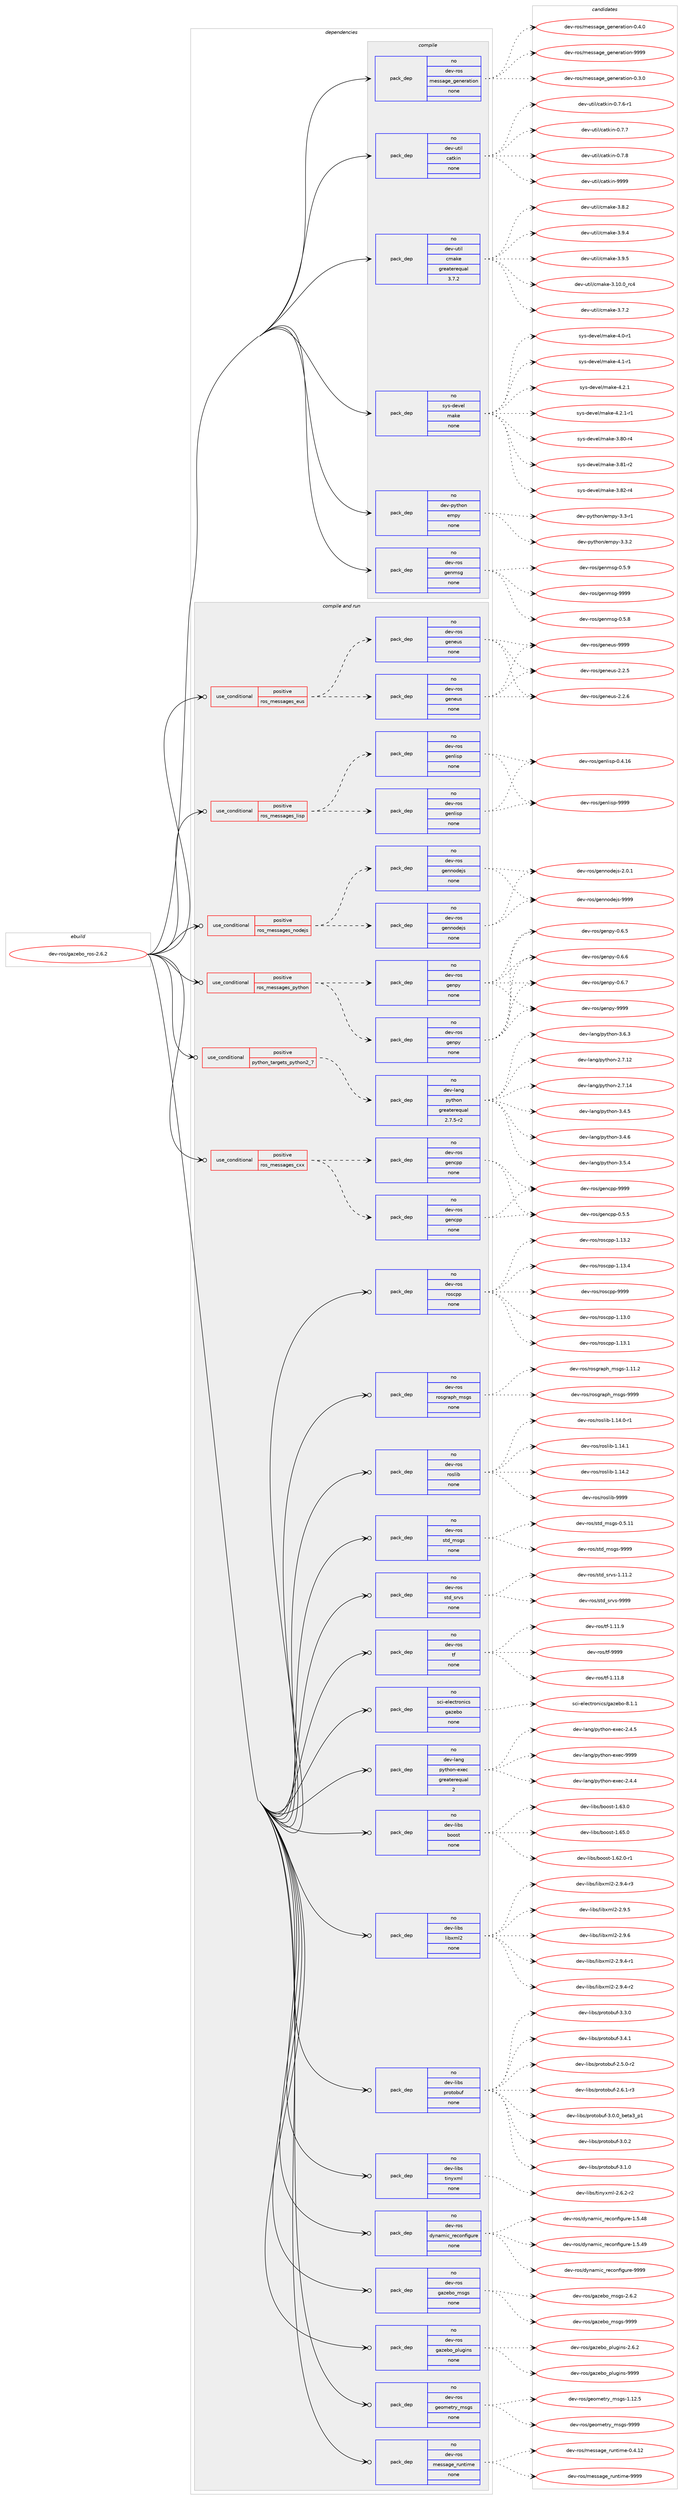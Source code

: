digraph prolog {

# *************
# Graph options
# *************

newrank=true;
concentrate=true;
compound=true;
graph [rankdir=LR,fontname=Helvetica,fontsize=10,ranksep=1.5];#, ranksep=2.5, nodesep=0.2];
edge  [arrowhead=vee];
node  [fontname=Helvetica,fontsize=10];

# **********
# The ebuild
# **********

subgraph cluster_leftcol {
color=gray;
rank=same;
label=<<i>ebuild</i>>;
id [label="dev-ros/gazebo_ros-2.6.2", color=red, width=4, href="../dev-ros/gazebo_ros-2.6.2.svg"];
}

# ****************
# The dependencies
# ****************

subgraph cluster_midcol {
color=gray;
label=<<i>dependencies</i>>;
subgraph cluster_compile {
fillcolor="#eeeeee";
style=filled;
label=<<i>compile</i>>;
subgraph pack151855 {
dependency201152 [label=<<TABLE BORDER="0" CELLBORDER="1" CELLSPACING="0" CELLPADDING="4" WIDTH="220"><TR><TD ROWSPAN="6" CELLPADDING="30">pack_dep</TD></TR><TR><TD WIDTH="110">no</TD></TR><TR><TD>dev-python</TD></TR><TR><TD>empy</TD></TR><TR><TD>none</TD></TR><TR><TD></TD></TR></TABLE>>, shape=none, color=blue];
}
id:e -> dependency201152:w [weight=20,style="solid",arrowhead="vee"];
subgraph pack151856 {
dependency201153 [label=<<TABLE BORDER="0" CELLBORDER="1" CELLSPACING="0" CELLPADDING="4" WIDTH="220"><TR><TD ROWSPAN="6" CELLPADDING="30">pack_dep</TD></TR><TR><TD WIDTH="110">no</TD></TR><TR><TD>dev-ros</TD></TR><TR><TD>genmsg</TD></TR><TR><TD>none</TD></TR><TR><TD></TD></TR></TABLE>>, shape=none, color=blue];
}
id:e -> dependency201153:w [weight=20,style="solid",arrowhead="vee"];
subgraph pack151857 {
dependency201154 [label=<<TABLE BORDER="0" CELLBORDER="1" CELLSPACING="0" CELLPADDING="4" WIDTH="220"><TR><TD ROWSPAN="6" CELLPADDING="30">pack_dep</TD></TR><TR><TD WIDTH="110">no</TD></TR><TR><TD>dev-ros</TD></TR><TR><TD>message_generation</TD></TR><TR><TD>none</TD></TR><TR><TD></TD></TR></TABLE>>, shape=none, color=blue];
}
id:e -> dependency201154:w [weight=20,style="solid",arrowhead="vee"];
subgraph pack151858 {
dependency201155 [label=<<TABLE BORDER="0" CELLBORDER="1" CELLSPACING="0" CELLPADDING="4" WIDTH="220"><TR><TD ROWSPAN="6" CELLPADDING="30">pack_dep</TD></TR><TR><TD WIDTH="110">no</TD></TR><TR><TD>dev-util</TD></TR><TR><TD>catkin</TD></TR><TR><TD>none</TD></TR><TR><TD></TD></TR></TABLE>>, shape=none, color=blue];
}
id:e -> dependency201155:w [weight=20,style="solid",arrowhead="vee"];
subgraph pack151859 {
dependency201156 [label=<<TABLE BORDER="0" CELLBORDER="1" CELLSPACING="0" CELLPADDING="4" WIDTH="220"><TR><TD ROWSPAN="6" CELLPADDING="30">pack_dep</TD></TR><TR><TD WIDTH="110">no</TD></TR><TR><TD>dev-util</TD></TR><TR><TD>cmake</TD></TR><TR><TD>greaterequal</TD></TR><TR><TD>3.7.2</TD></TR></TABLE>>, shape=none, color=blue];
}
id:e -> dependency201156:w [weight=20,style="solid",arrowhead="vee"];
subgraph pack151860 {
dependency201157 [label=<<TABLE BORDER="0" CELLBORDER="1" CELLSPACING="0" CELLPADDING="4" WIDTH="220"><TR><TD ROWSPAN="6" CELLPADDING="30">pack_dep</TD></TR><TR><TD WIDTH="110">no</TD></TR><TR><TD>sys-devel</TD></TR><TR><TD>make</TD></TR><TR><TD>none</TD></TR><TR><TD></TD></TR></TABLE>>, shape=none, color=blue];
}
id:e -> dependency201157:w [weight=20,style="solid",arrowhead="vee"];
}
subgraph cluster_compileandrun {
fillcolor="#eeeeee";
style=filled;
label=<<i>compile and run</i>>;
subgraph cond45310 {
dependency201158 [label=<<TABLE BORDER="0" CELLBORDER="1" CELLSPACING="0" CELLPADDING="4"><TR><TD ROWSPAN="3" CELLPADDING="10">use_conditional</TD></TR><TR><TD>positive</TD></TR><TR><TD>python_targets_python2_7</TD></TR></TABLE>>, shape=none, color=red];
subgraph pack151861 {
dependency201159 [label=<<TABLE BORDER="0" CELLBORDER="1" CELLSPACING="0" CELLPADDING="4" WIDTH="220"><TR><TD ROWSPAN="6" CELLPADDING="30">pack_dep</TD></TR><TR><TD WIDTH="110">no</TD></TR><TR><TD>dev-lang</TD></TR><TR><TD>python</TD></TR><TR><TD>greaterequal</TD></TR><TR><TD>2.7.5-r2</TD></TR></TABLE>>, shape=none, color=blue];
}
dependency201158:e -> dependency201159:w [weight=20,style="dashed",arrowhead="vee"];
}
id:e -> dependency201158:w [weight=20,style="solid",arrowhead="odotvee"];
subgraph cond45311 {
dependency201160 [label=<<TABLE BORDER="0" CELLBORDER="1" CELLSPACING="0" CELLPADDING="4"><TR><TD ROWSPAN="3" CELLPADDING="10">use_conditional</TD></TR><TR><TD>positive</TD></TR><TR><TD>ros_messages_cxx</TD></TR></TABLE>>, shape=none, color=red];
subgraph pack151862 {
dependency201161 [label=<<TABLE BORDER="0" CELLBORDER="1" CELLSPACING="0" CELLPADDING="4" WIDTH="220"><TR><TD ROWSPAN="6" CELLPADDING="30">pack_dep</TD></TR><TR><TD WIDTH="110">no</TD></TR><TR><TD>dev-ros</TD></TR><TR><TD>gencpp</TD></TR><TR><TD>none</TD></TR><TR><TD></TD></TR></TABLE>>, shape=none, color=blue];
}
dependency201160:e -> dependency201161:w [weight=20,style="dashed",arrowhead="vee"];
subgraph pack151863 {
dependency201162 [label=<<TABLE BORDER="0" CELLBORDER="1" CELLSPACING="0" CELLPADDING="4" WIDTH="220"><TR><TD ROWSPAN="6" CELLPADDING="30">pack_dep</TD></TR><TR><TD WIDTH="110">no</TD></TR><TR><TD>dev-ros</TD></TR><TR><TD>gencpp</TD></TR><TR><TD>none</TD></TR><TR><TD></TD></TR></TABLE>>, shape=none, color=blue];
}
dependency201160:e -> dependency201162:w [weight=20,style="dashed",arrowhead="vee"];
}
id:e -> dependency201160:w [weight=20,style="solid",arrowhead="odotvee"];
subgraph cond45312 {
dependency201163 [label=<<TABLE BORDER="0" CELLBORDER="1" CELLSPACING="0" CELLPADDING="4"><TR><TD ROWSPAN="3" CELLPADDING="10">use_conditional</TD></TR><TR><TD>positive</TD></TR><TR><TD>ros_messages_eus</TD></TR></TABLE>>, shape=none, color=red];
subgraph pack151864 {
dependency201164 [label=<<TABLE BORDER="0" CELLBORDER="1" CELLSPACING="0" CELLPADDING="4" WIDTH="220"><TR><TD ROWSPAN="6" CELLPADDING="30">pack_dep</TD></TR><TR><TD WIDTH="110">no</TD></TR><TR><TD>dev-ros</TD></TR><TR><TD>geneus</TD></TR><TR><TD>none</TD></TR><TR><TD></TD></TR></TABLE>>, shape=none, color=blue];
}
dependency201163:e -> dependency201164:w [weight=20,style="dashed",arrowhead="vee"];
subgraph pack151865 {
dependency201165 [label=<<TABLE BORDER="0" CELLBORDER="1" CELLSPACING="0" CELLPADDING="4" WIDTH="220"><TR><TD ROWSPAN="6" CELLPADDING="30">pack_dep</TD></TR><TR><TD WIDTH="110">no</TD></TR><TR><TD>dev-ros</TD></TR><TR><TD>geneus</TD></TR><TR><TD>none</TD></TR><TR><TD></TD></TR></TABLE>>, shape=none, color=blue];
}
dependency201163:e -> dependency201165:w [weight=20,style="dashed",arrowhead="vee"];
}
id:e -> dependency201163:w [weight=20,style="solid",arrowhead="odotvee"];
subgraph cond45313 {
dependency201166 [label=<<TABLE BORDER="0" CELLBORDER="1" CELLSPACING="0" CELLPADDING="4"><TR><TD ROWSPAN="3" CELLPADDING="10">use_conditional</TD></TR><TR><TD>positive</TD></TR><TR><TD>ros_messages_lisp</TD></TR></TABLE>>, shape=none, color=red];
subgraph pack151866 {
dependency201167 [label=<<TABLE BORDER="0" CELLBORDER="1" CELLSPACING="0" CELLPADDING="4" WIDTH="220"><TR><TD ROWSPAN="6" CELLPADDING="30">pack_dep</TD></TR><TR><TD WIDTH="110">no</TD></TR><TR><TD>dev-ros</TD></TR><TR><TD>genlisp</TD></TR><TR><TD>none</TD></TR><TR><TD></TD></TR></TABLE>>, shape=none, color=blue];
}
dependency201166:e -> dependency201167:w [weight=20,style="dashed",arrowhead="vee"];
subgraph pack151867 {
dependency201168 [label=<<TABLE BORDER="0" CELLBORDER="1" CELLSPACING="0" CELLPADDING="4" WIDTH="220"><TR><TD ROWSPAN="6" CELLPADDING="30">pack_dep</TD></TR><TR><TD WIDTH="110">no</TD></TR><TR><TD>dev-ros</TD></TR><TR><TD>genlisp</TD></TR><TR><TD>none</TD></TR><TR><TD></TD></TR></TABLE>>, shape=none, color=blue];
}
dependency201166:e -> dependency201168:w [weight=20,style="dashed",arrowhead="vee"];
}
id:e -> dependency201166:w [weight=20,style="solid",arrowhead="odotvee"];
subgraph cond45314 {
dependency201169 [label=<<TABLE BORDER="0" CELLBORDER="1" CELLSPACING="0" CELLPADDING="4"><TR><TD ROWSPAN="3" CELLPADDING="10">use_conditional</TD></TR><TR><TD>positive</TD></TR><TR><TD>ros_messages_nodejs</TD></TR></TABLE>>, shape=none, color=red];
subgraph pack151868 {
dependency201170 [label=<<TABLE BORDER="0" CELLBORDER="1" CELLSPACING="0" CELLPADDING="4" WIDTH="220"><TR><TD ROWSPAN="6" CELLPADDING="30">pack_dep</TD></TR><TR><TD WIDTH="110">no</TD></TR><TR><TD>dev-ros</TD></TR><TR><TD>gennodejs</TD></TR><TR><TD>none</TD></TR><TR><TD></TD></TR></TABLE>>, shape=none, color=blue];
}
dependency201169:e -> dependency201170:w [weight=20,style="dashed",arrowhead="vee"];
subgraph pack151869 {
dependency201171 [label=<<TABLE BORDER="0" CELLBORDER="1" CELLSPACING="0" CELLPADDING="4" WIDTH="220"><TR><TD ROWSPAN="6" CELLPADDING="30">pack_dep</TD></TR><TR><TD WIDTH="110">no</TD></TR><TR><TD>dev-ros</TD></TR><TR><TD>gennodejs</TD></TR><TR><TD>none</TD></TR><TR><TD></TD></TR></TABLE>>, shape=none, color=blue];
}
dependency201169:e -> dependency201171:w [weight=20,style="dashed",arrowhead="vee"];
}
id:e -> dependency201169:w [weight=20,style="solid",arrowhead="odotvee"];
subgraph cond45315 {
dependency201172 [label=<<TABLE BORDER="0" CELLBORDER="1" CELLSPACING="0" CELLPADDING="4"><TR><TD ROWSPAN="3" CELLPADDING="10">use_conditional</TD></TR><TR><TD>positive</TD></TR><TR><TD>ros_messages_python</TD></TR></TABLE>>, shape=none, color=red];
subgraph pack151870 {
dependency201173 [label=<<TABLE BORDER="0" CELLBORDER="1" CELLSPACING="0" CELLPADDING="4" WIDTH="220"><TR><TD ROWSPAN="6" CELLPADDING="30">pack_dep</TD></TR><TR><TD WIDTH="110">no</TD></TR><TR><TD>dev-ros</TD></TR><TR><TD>genpy</TD></TR><TR><TD>none</TD></TR><TR><TD></TD></TR></TABLE>>, shape=none, color=blue];
}
dependency201172:e -> dependency201173:w [weight=20,style="dashed",arrowhead="vee"];
subgraph pack151871 {
dependency201174 [label=<<TABLE BORDER="0" CELLBORDER="1" CELLSPACING="0" CELLPADDING="4" WIDTH="220"><TR><TD ROWSPAN="6" CELLPADDING="30">pack_dep</TD></TR><TR><TD WIDTH="110">no</TD></TR><TR><TD>dev-ros</TD></TR><TR><TD>genpy</TD></TR><TR><TD>none</TD></TR><TR><TD></TD></TR></TABLE>>, shape=none, color=blue];
}
dependency201172:e -> dependency201174:w [weight=20,style="dashed",arrowhead="vee"];
}
id:e -> dependency201172:w [weight=20,style="solid",arrowhead="odotvee"];
subgraph pack151872 {
dependency201175 [label=<<TABLE BORDER="0" CELLBORDER="1" CELLSPACING="0" CELLPADDING="4" WIDTH="220"><TR><TD ROWSPAN="6" CELLPADDING="30">pack_dep</TD></TR><TR><TD WIDTH="110">no</TD></TR><TR><TD>dev-lang</TD></TR><TR><TD>python-exec</TD></TR><TR><TD>greaterequal</TD></TR><TR><TD>2</TD></TR></TABLE>>, shape=none, color=blue];
}
id:e -> dependency201175:w [weight=20,style="solid",arrowhead="odotvee"];
subgraph pack151873 {
dependency201176 [label=<<TABLE BORDER="0" CELLBORDER="1" CELLSPACING="0" CELLPADDING="4" WIDTH="220"><TR><TD ROWSPAN="6" CELLPADDING="30">pack_dep</TD></TR><TR><TD WIDTH="110">no</TD></TR><TR><TD>dev-libs</TD></TR><TR><TD>boost</TD></TR><TR><TD>none</TD></TR><TR><TD></TD></TR></TABLE>>, shape=none, color=blue];
}
id:e -> dependency201176:w [weight=20,style="solid",arrowhead="odotvee"];
subgraph pack151874 {
dependency201177 [label=<<TABLE BORDER="0" CELLBORDER="1" CELLSPACING="0" CELLPADDING="4" WIDTH="220"><TR><TD ROWSPAN="6" CELLPADDING="30">pack_dep</TD></TR><TR><TD WIDTH="110">no</TD></TR><TR><TD>dev-libs</TD></TR><TR><TD>libxml2</TD></TR><TR><TD>none</TD></TR><TR><TD></TD></TR></TABLE>>, shape=none, color=blue];
}
id:e -> dependency201177:w [weight=20,style="solid",arrowhead="odotvee"];
subgraph pack151875 {
dependency201178 [label=<<TABLE BORDER="0" CELLBORDER="1" CELLSPACING="0" CELLPADDING="4" WIDTH="220"><TR><TD ROWSPAN="6" CELLPADDING="30">pack_dep</TD></TR><TR><TD WIDTH="110">no</TD></TR><TR><TD>dev-libs</TD></TR><TR><TD>protobuf</TD></TR><TR><TD>none</TD></TR><TR><TD></TD></TR></TABLE>>, shape=none, color=blue];
}
id:e -> dependency201178:w [weight=20,style="solid",arrowhead="odotvee"];
subgraph pack151876 {
dependency201179 [label=<<TABLE BORDER="0" CELLBORDER="1" CELLSPACING="0" CELLPADDING="4" WIDTH="220"><TR><TD ROWSPAN="6" CELLPADDING="30">pack_dep</TD></TR><TR><TD WIDTH="110">no</TD></TR><TR><TD>dev-libs</TD></TR><TR><TD>tinyxml</TD></TR><TR><TD>none</TD></TR><TR><TD></TD></TR></TABLE>>, shape=none, color=blue];
}
id:e -> dependency201179:w [weight=20,style="solid",arrowhead="odotvee"];
subgraph pack151877 {
dependency201180 [label=<<TABLE BORDER="0" CELLBORDER="1" CELLSPACING="0" CELLPADDING="4" WIDTH="220"><TR><TD ROWSPAN="6" CELLPADDING="30">pack_dep</TD></TR><TR><TD WIDTH="110">no</TD></TR><TR><TD>dev-ros</TD></TR><TR><TD>dynamic_reconfigure</TD></TR><TR><TD>none</TD></TR><TR><TD></TD></TR></TABLE>>, shape=none, color=blue];
}
id:e -> dependency201180:w [weight=20,style="solid",arrowhead="odotvee"];
subgraph pack151878 {
dependency201181 [label=<<TABLE BORDER="0" CELLBORDER="1" CELLSPACING="0" CELLPADDING="4" WIDTH="220"><TR><TD ROWSPAN="6" CELLPADDING="30">pack_dep</TD></TR><TR><TD WIDTH="110">no</TD></TR><TR><TD>dev-ros</TD></TR><TR><TD>gazebo_msgs</TD></TR><TR><TD>none</TD></TR><TR><TD></TD></TR></TABLE>>, shape=none, color=blue];
}
id:e -> dependency201181:w [weight=20,style="solid",arrowhead="odotvee"];
subgraph pack151879 {
dependency201182 [label=<<TABLE BORDER="0" CELLBORDER="1" CELLSPACING="0" CELLPADDING="4" WIDTH="220"><TR><TD ROWSPAN="6" CELLPADDING="30">pack_dep</TD></TR><TR><TD WIDTH="110">no</TD></TR><TR><TD>dev-ros</TD></TR><TR><TD>gazebo_plugins</TD></TR><TR><TD>none</TD></TR><TR><TD></TD></TR></TABLE>>, shape=none, color=blue];
}
id:e -> dependency201182:w [weight=20,style="solid",arrowhead="odotvee"];
subgraph pack151880 {
dependency201183 [label=<<TABLE BORDER="0" CELLBORDER="1" CELLSPACING="0" CELLPADDING="4" WIDTH="220"><TR><TD ROWSPAN="6" CELLPADDING="30">pack_dep</TD></TR><TR><TD WIDTH="110">no</TD></TR><TR><TD>dev-ros</TD></TR><TR><TD>geometry_msgs</TD></TR><TR><TD>none</TD></TR><TR><TD></TD></TR></TABLE>>, shape=none, color=blue];
}
id:e -> dependency201183:w [weight=20,style="solid",arrowhead="odotvee"];
subgraph pack151881 {
dependency201184 [label=<<TABLE BORDER="0" CELLBORDER="1" CELLSPACING="0" CELLPADDING="4" WIDTH="220"><TR><TD ROWSPAN="6" CELLPADDING="30">pack_dep</TD></TR><TR><TD WIDTH="110">no</TD></TR><TR><TD>dev-ros</TD></TR><TR><TD>message_runtime</TD></TR><TR><TD>none</TD></TR><TR><TD></TD></TR></TABLE>>, shape=none, color=blue];
}
id:e -> dependency201184:w [weight=20,style="solid",arrowhead="odotvee"];
subgraph pack151882 {
dependency201185 [label=<<TABLE BORDER="0" CELLBORDER="1" CELLSPACING="0" CELLPADDING="4" WIDTH="220"><TR><TD ROWSPAN="6" CELLPADDING="30">pack_dep</TD></TR><TR><TD WIDTH="110">no</TD></TR><TR><TD>dev-ros</TD></TR><TR><TD>roscpp</TD></TR><TR><TD>none</TD></TR><TR><TD></TD></TR></TABLE>>, shape=none, color=blue];
}
id:e -> dependency201185:w [weight=20,style="solid",arrowhead="odotvee"];
subgraph pack151883 {
dependency201186 [label=<<TABLE BORDER="0" CELLBORDER="1" CELLSPACING="0" CELLPADDING="4" WIDTH="220"><TR><TD ROWSPAN="6" CELLPADDING="30">pack_dep</TD></TR><TR><TD WIDTH="110">no</TD></TR><TR><TD>dev-ros</TD></TR><TR><TD>rosgraph_msgs</TD></TR><TR><TD>none</TD></TR><TR><TD></TD></TR></TABLE>>, shape=none, color=blue];
}
id:e -> dependency201186:w [weight=20,style="solid",arrowhead="odotvee"];
subgraph pack151884 {
dependency201187 [label=<<TABLE BORDER="0" CELLBORDER="1" CELLSPACING="0" CELLPADDING="4" WIDTH="220"><TR><TD ROWSPAN="6" CELLPADDING="30">pack_dep</TD></TR><TR><TD WIDTH="110">no</TD></TR><TR><TD>dev-ros</TD></TR><TR><TD>roslib</TD></TR><TR><TD>none</TD></TR><TR><TD></TD></TR></TABLE>>, shape=none, color=blue];
}
id:e -> dependency201187:w [weight=20,style="solid",arrowhead="odotvee"];
subgraph pack151885 {
dependency201188 [label=<<TABLE BORDER="0" CELLBORDER="1" CELLSPACING="0" CELLPADDING="4" WIDTH="220"><TR><TD ROWSPAN="6" CELLPADDING="30">pack_dep</TD></TR><TR><TD WIDTH="110">no</TD></TR><TR><TD>dev-ros</TD></TR><TR><TD>std_msgs</TD></TR><TR><TD>none</TD></TR><TR><TD></TD></TR></TABLE>>, shape=none, color=blue];
}
id:e -> dependency201188:w [weight=20,style="solid",arrowhead="odotvee"];
subgraph pack151886 {
dependency201189 [label=<<TABLE BORDER="0" CELLBORDER="1" CELLSPACING="0" CELLPADDING="4" WIDTH="220"><TR><TD ROWSPAN="6" CELLPADDING="30">pack_dep</TD></TR><TR><TD WIDTH="110">no</TD></TR><TR><TD>dev-ros</TD></TR><TR><TD>std_srvs</TD></TR><TR><TD>none</TD></TR><TR><TD></TD></TR></TABLE>>, shape=none, color=blue];
}
id:e -> dependency201189:w [weight=20,style="solid",arrowhead="odotvee"];
subgraph pack151887 {
dependency201190 [label=<<TABLE BORDER="0" CELLBORDER="1" CELLSPACING="0" CELLPADDING="4" WIDTH="220"><TR><TD ROWSPAN="6" CELLPADDING="30">pack_dep</TD></TR><TR><TD WIDTH="110">no</TD></TR><TR><TD>dev-ros</TD></TR><TR><TD>tf</TD></TR><TR><TD>none</TD></TR><TR><TD></TD></TR></TABLE>>, shape=none, color=blue];
}
id:e -> dependency201190:w [weight=20,style="solid",arrowhead="odotvee"];
subgraph pack151888 {
dependency201191 [label=<<TABLE BORDER="0" CELLBORDER="1" CELLSPACING="0" CELLPADDING="4" WIDTH="220"><TR><TD ROWSPAN="6" CELLPADDING="30">pack_dep</TD></TR><TR><TD WIDTH="110">no</TD></TR><TR><TD>sci-electronics</TD></TR><TR><TD>gazebo</TD></TR><TR><TD>none</TD></TR><TR><TD></TD></TR></TABLE>>, shape=none, color=blue];
}
id:e -> dependency201191:w [weight=20,style="solid",arrowhead="odotvee"];
}
subgraph cluster_run {
fillcolor="#eeeeee";
style=filled;
label=<<i>run</i>>;
}
}

# **************
# The candidates
# **************

subgraph cluster_choices {
rank=same;
color=gray;
label=<<i>candidates</i>>;

subgraph choice151855 {
color=black;
nodesep=1;
choice1001011184511212111610411111047101109112121455146514511449 [label="dev-python/empy-3.3-r1", color=red, width=4,href="../dev-python/empy-3.3-r1.svg"];
choice1001011184511212111610411111047101109112121455146514650 [label="dev-python/empy-3.3.2", color=red, width=4,href="../dev-python/empy-3.3.2.svg"];
dependency201152:e -> choice1001011184511212111610411111047101109112121455146514511449:w [style=dotted,weight="100"];
dependency201152:e -> choice1001011184511212111610411111047101109112121455146514650:w [style=dotted,weight="100"];
}
subgraph choice151856 {
color=black;
nodesep=1;
choice1001011184511411111547103101110109115103454846534656 [label="dev-ros/genmsg-0.5.8", color=red, width=4,href="../dev-ros/genmsg-0.5.8.svg"];
choice1001011184511411111547103101110109115103454846534657 [label="dev-ros/genmsg-0.5.9", color=red, width=4,href="../dev-ros/genmsg-0.5.9.svg"];
choice10010111845114111115471031011101091151034557575757 [label="dev-ros/genmsg-9999", color=red, width=4,href="../dev-ros/genmsg-9999.svg"];
dependency201153:e -> choice1001011184511411111547103101110109115103454846534656:w [style=dotted,weight="100"];
dependency201153:e -> choice1001011184511411111547103101110109115103454846534657:w [style=dotted,weight="100"];
dependency201153:e -> choice10010111845114111115471031011101091151034557575757:w [style=dotted,weight="100"];
}
subgraph choice151857 {
color=black;
nodesep=1;
choice1001011184511411111547109101115115971031019510310111010111497116105111110454846514648 [label="dev-ros/message_generation-0.3.0", color=red, width=4,href="../dev-ros/message_generation-0.3.0.svg"];
choice1001011184511411111547109101115115971031019510310111010111497116105111110454846524648 [label="dev-ros/message_generation-0.4.0", color=red, width=4,href="../dev-ros/message_generation-0.4.0.svg"];
choice10010111845114111115471091011151159710310195103101110101114971161051111104557575757 [label="dev-ros/message_generation-9999", color=red, width=4,href="../dev-ros/message_generation-9999.svg"];
dependency201154:e -> choice1001011184511411111547109101115115971031019510310111010111497116105111110454846514648:w [style=dotted,weight="100"];
dependency201154:e -> choice1001011184511411111547109101115115971031019510310111010111497116105111110454846524648:w [style=dotted,weight="100"];
dependency201154:e -> choice10010111845114111115471091011151159710310195103101110101114971161051111104557575757:w [style=dotted,weight="100"];
}
subgraph choice151858 {
color=black;
nodesep=1;
choice100101118451171161051084799971161071051104548465546544511449 [label="dev-util/catkin-0.7.6-r1", color=red, width=4,href="../dev-util/catkin-0.7.6-r1.svg"];
choice10010111845117116105108479997116107105110454846554655 [label="dev-util/catkin-0.7.7", color=red, width=4,href="../dev-util/catkin-0.7.7.svg"];
choice10010111845117116105108479997116107105110454846554656 [label="dev-util/catkin-0.7.8", color=red, width=4,href="../dev-util/catkin-0.7.8.svg"];
choice100101118451171161051084799971161071051104557575757 [label="dev-util/catkin-9999", color=red, width=4,href="../dev-util/catkin-9999.svg"];
dependency201155:e -> choice100101118451171161051084799971161071051104548465546544511449:w [style=dotted,weight="100"];
dependency201155:e -> choice10010111845117116105108479997116107105110454846554655:w [style=dotted,weight="100"];
dependency201155:e -> choice10010111845117116105108479997116107105110454846554656:w [style=dotted,weight="100"];
dependency201155:e -> choice100101118451171161051084799971161071051104557575757:w [style=dotted,weight="100"];
}
subgraph choice151859 {
color=black;
nodesep=1;
choice1001011184511711610510847991099710710145514649484648951149952 [label="dev-util/cmake-3.10.0_rc4", color=red, width=4,href="../dev-util/cmake-3.10.0_rc4.svg"];
choice10010111845117116105108479910997107101455146554650 [label="dev-util/cmake-3.7.2", color=red, width=4,href="../dev-util/cmake-3.7.2.svg"];
choice10010111845117116105108479910997107101455146564650 [label="dev-util/cmake-3.8.2", color=red, width=4,href="../dev-util/cmake-3.8.2.svg"];
choice10010111845117116105108479910997107101455146574652 [label="dev-util/cmake-3.9.4", color=red, width=4,href="../dev-util/cmake-3.9.4.svg"];
choice10010111845117116105108479910997107101455146574653 [label="dev-util/cmake-3.9.5", color=red, width=4,href="../dev-util/cmake-3.9.5.svg"];
dependency201156:e -> choice1001011184511711610510847991099710710145514649484648951149952:w [style=dotted,weight="100"];
dependency201156:e -> choice10010111845117116105108479910997107101455146554650:w [style=dotted,weight="100"];
dependency201156:e -> choice10010111845117116105108479910997107101455146564650:w [style=dotted,weight="100"];
dependency201156:e -> choice10010111845117116105108479910997107101455146574652:w [style=dotted,weight="100"];
dependency201156:e -> choice10010111845117116105108479910997107101455146574653:w [style=dotted,weight="100"];
}
subgraph choice151860 {
color=black;
nodesep=1;
choice11512111545100101118101108471099710710145514656484511452 [label="sys-devel/make-3.80-r4", color=red, width=4,href="../sys-devel/make-3.80-r4.svg"];
choice11512111545100101118101108471099710710145514656494511450 [label="sys-devel/make-3.81-r2", color=red, width=4,href="../sys-devel/make-3.81-r2.svg"];
choice11512111545100101118101108471099710710145514656504511452 [label="sys-devel/make-3.82-r4", color=red, width=4,href="../sys-devel/make-3.82-r4.svg"];
choice115121115451001011181011084710997107101455246484511449 [label="sys-devel/make-4.0-r1", color=red, width=4,href="../sys-devel/make-4.0-r1.svg"];
choice115121115451001011181011084710997107101455246494511449 [label="sys-devel/make-4.1-r1", color=red, width=4,href="../sys-devel/make-4.1-r1.svg"];
choice115121115451001011181011084710997107101455246504649 [label="sys-devel/make-4.2.1", color=red, width=4,href="../sys-devel/make-4.2.1.svg"];
choice1151211154510010111810110847109971071014552465046494511449 [label="sys-devel/make-4.2.1-r1", color=red, width=4,href="../sys-devel/make-4.2.1-r1.svg"];
dependency201157:e -> choice11512111545100101118101108471099710710145514656484511452:w [style=dotted,weight="100"];
dependency201157:e -> choice11512111545100101118101108471099710710145514656494511450:w [style=dotted,weight="100"];
dependency201157:e -> choice11512111545100101118101108471099710710145514656504511452:w [style=dotted,weight="100"];
dependency201157:e -> choice115121115451001011181011084710997107101455246484511449:w [style=dotted,weight="100"];
dependency201157:e -> choice115121115451001011181011084710997107101455246494511449:w [style=dotted,weight="100"];
dependency201157:e -> choice115121115451001011181011084710997107101455246504649:w [style=dotted,weight="100"];
dependency201157:e -> choice1151211154510010111810110847109971071014552465046494511449:w [style=dotted,weight="100"];
}
subgraph choice151861 {
color=black;
nodesep=1;
choice10010111845108971101034711212111610411111045504655464950 [label="dev-lang/python-2.7.12", color=red, width=4,href="../dev-lang/python-2.7.12.svg"];
choice10010111845108971101034711212111610411111045504655464952 [label="dev-lang/python-2.7.14", color=red, width=4,href="../dev-lang/python-2.7.14.svg"];
choice100101118451089711010347112121116104111110455146524653 [label="dev-lang/python-3.4.5", color=red, width=4,href="../dev-lang/python-3.4.5.svg"];
choice100101118451089711010347112121116104111110455146524654 [label="dev-lang/python-3.4.6", color=red, width=4,href="../dev-lang/python-3.4.6.svg"];
choice100101118451089711010347112121116104111110455146534652 [label="dev-lang/python-3.5.4", color=red, width=4,href="../dev-lang/python-3.5.4.svg"];
choice100101118451089711010347112121116104111110455146544651 [label="dev-lang/python-3.6.3", color=red, width=4,href="../dev-lang/python-3.6.3.svg"];
dependency201159:e -> choice10010111845108971101034711212111610411111045504655464950:w [style=dotted,weight="100"];
dependency201159:e -> choice10010111845108971101034711212111610411111045504655464952:w [style=dotted,weight="100"];
dependency201159:e -> choice100101118451089711010347112121116104111110455146524653:w [style=dotted,weight="100"];
dependency201159:e -> choice100101118451089711010347112121116104111110455146524654:w [style=dotted,weight="100"];
dependency201159:e -> choice100101118451089711010347112121116104111110455146534652:w [style=dotted,weight="100"];
dependency201159:e -> choice100101118451089711010347112121116104111110455146544651:w [style=dotted,weight="100"];
}
subgraph choice151862 {
color=black;
nodesep=1;
choice100101118451141111154710310111099112112454846534653 [label="dev-ros/gencpp-0.5.5", color=red, width=4,href="../dev-ros/gencpp-0.5.5.svg"];
choice1001011184511411111547103101110991121124557575757 [label="dev-ros/gencpp-9999", color=red, width=4,href="../dev-ros/gencpp-9999.svg"];
dependency201161:e -> choice100101118451141111154710310111099112112454846534653:w [style=dotted,weight="100"];
dependency201161:e -> choice1001011184511411111547103101110991121124557575757:w [style=dotted,weight="100"];
}
subgraph choice151863 {
color=black;
nodesep=1;
choice100101118451141111154710310111099112112454846534653 [label="dev-ros/gencpp-0.5.5", color=red, width=4,href="../dev-ros/gencpp-0.5.5.svg"];
choice1001011184511411111547103101110991121124557575757 [label="dev-ros/gencpp-9999", color=red, width=4,href="../dev-ros/gencpp-9999.svg"];
dependency201162:e -> choice100101118451141111154710310111099112112454846534653:w [style=dotted,weight="100"];
dependency201162:e -> choice1001011184511411111547103101110991121124557575757:w [style=dotted,weight="100"];
}
subgraph choice151864 {
color=black;
nodesep=1;
choice1001011184511411111547103101110101117115455046504653 [label="dev-ros/geneus-2.2.5", color=red, width=4,href="../dev-ros/geneus-2.2.5.svg"];
choice1001011184511411111547103101110101117115455046504654 [label="dev-ros/geneus-2.2.6", color=red, width=4,href="../dev-ros/geneus-2.2.6.svg"];
choice10010111845114111115471031011101011171154557575757 [label="dev-ros/geneus-9999", color=red, width=4,href="../dev-ros/geneus-9999.svg"];
dependency201164:e -> choice1001011184511411111547103101110101117115455046504653:w [style=dotted,weight="100"];
dependency201164:e -> choice1001011184511411111547103101110101117115455046504654:w [style=dotted,weight="100"];
dependency201164:e -> choice10010111845114111115471031011101011171154557575757:w [style=dotted,weight="100"];
}
subgraph choice151865 {
color=black;
nodesep=1;
choice1001011184511411111547103101110101117115455046504653 [label="dev-ros/geneus-2.2.5", color=red, width=4,href="../dev-ros/geneus-2.2.5.svg"];
choice1001011184511411111547103101110101117115455046504654 [label="dev-ros/geneus-2.2.6", color=red, width=4,href="../dev-ros/geneus-2.2.6.svg"];
choice10010111845114111115471031011101011171154557575757 [label="dev-ros/geneus-9999", color=red, width=4,href="../dev-ros/geneus-9999.svg"];
dependency201165:e -> choice1001011184511411111547103101110101117115455046504653:w [style=dotted,weight="100"];
dependency201165:e -> choice1001011184511411111547103101110101117115455046504654:w [style=dotted,weight="100"];
dependency201165:e -> choice10010111845114111115471031011101011171154557575757:w [style=dotted,weight="100"];
}
subgraph choice151866 {
color=black;
nodesep=1;
choice100101118451141111154710310111010810511511245484652464954 [label="dev-ros/genlisp-0.4.16", color=red, width=4,href="../dev-ros/genlisp-0.4.16.svg"];
choice10010111845114111115471031011101081051151124557575757 [label="dev-ros/genlisp-9999", color=red, width=4,href="../dev-ros/genlisp-9999.svg"];
dependency201167:e -> choice100101118451141111154710310111010810511511245484652464954:w [style=dotted,weight="100"];
dependency201167:e -> choice10010111845114111115471031011101081051151124557575757:w [style=dotted,weight="100"];
}
subgraph choice151867 {
color=black;
nodesep=1;
choice100101118451141111154710310111010810511511245484652464954 [label="dev-ros/genlisp-0.4.16", color=red, width=4,href="../dev-ros/genlisp-0.4.16.svg"];
choice10010111845114111115471031011101081051151124557575757 [label="dev-ros/genlisp-9999", color=red, width=4,href="../dev-ros/genlisp-9999.svg"];
dependency201168:e -> choice100101118451141111154710310111010810511511245484652464954:w [style=dotted,weight="100"];
dependency201168:e -> choice10010111845114111115471031011101081051151124557575757:w [style=dotted,weight="100"];
}
subgraph choice151868 {
color=black;
nodesep=1;
choice1001011184511411111547103101110110111100101106115455046484649 [label="dev-ros/gennodejs-2.0.1", color=red, width=4,href="../dev-ros/gennodejs-2.0.1.svg"];
choice10010111845114111115471031011101101111001011061154557575757 [label="dev-ros/gennodejs-9999", color=red, width=4,href="../dev-ros/gennodejs-9999.svg"];
dependency201170:e -> choice1001011184511411111547103101110110111100101106115455046484649:w [style=dotted,weight="100"];
dependency201170:e -> choice10010111845114111115471031011101101111001011061154557575757:w [style=dotted,weight="100"];
}
subgraph choice151869 {
color=black;
nodesep=1;
choice1001011184511411111547103101110110111100101106115455046484649 [label="dev-ros/gennodejs-2.0.1", color=red, width=4,href="../dev-ros/gennodejs-2.0.1.svg"];
choice10010111845114111115471031011101101111001011061154557575757 [label="dev-ros/gennodejs-9999", color=red, width=4,href="../dev-ros/gennodejs-9999.svg"];
dependency201171:e -> choice1001011184511411111547103101110110111100101106115455046484649:w [style=dotted,weight="100"];
dependency201171:e -> choice10010111845114111115471031011101101111001011061154557575757:w [style=dotted,weight="100"];
}
subgraph choice151870 {
color=black;
nodesep=1;
choice1001011184511411111547103101110112121454846544653 [label="dev-ros/genpy-0.6.5", color=red, width=4,href="../dev-ros/genpy-0.6.5.svg"];
choice1001011184511411111547103101110112121454846544654 [label="dev-ros/genpy-0.6.6", color=red, width=4,href="../dev-ros/genpy-0.6.6.svg"];
choice1001011184511411111547103101110112121454846544655 [label="dev-ros/genpy-0.6.7", color=red, width=4,href="../dev-ros/genpy-0.6.7.svg"];
choice10010111845114111115471031011101121214557575757 [label="dev-ros/genpy-9999", color=red, width=4,href="../dev-ros/genpy-9999.svg"];
dependency201173:e -> choice1001011184511411111547103101110112121454846544653:w [style=dotted,weight="100"];
dependency201173:e -> choice1001011184511411111547103101110112121454846544654:w [style=dotted,weight="100"];
dependency201173:e -> choice1001011184511411111547103101110112121454846544655:w [style=dotted,weight="100"];
dependency201173:e -> choice10010111845114111115471031011101121214557575757:w [style=dotted,weight="100"];
}
subgraph choice151871 {
color=black;
nodesep=1;
choice1001011184511411111547103101110112121454846544653 [label="dev-ros/genpy-0.6.5", color=red, width=4,href="../dev-ros/genpy-0.6.5.svg"];
choice1001011184511411111547103101110112121454846544654 [label="dev-ros/genpy-0.6.6", color=red, width=4,href="../dev-ros/genpy-0.6.6.svg"];
choice1001011184511411111547103101110112121454846544655 [label="dev-ros/genpy-0.6.7", color=red, width=4,href="../dev-ros/genpy-0.6.7.svg"];
choice10010111845114111115471031011101121214557575757 [label="dev-ros/genpy-9999", color=red, width=4,href="../dev-ros/genpy-9999.svg"];
dependency201174:e -> choice1001011184511411111547103101110112121454846544653:w [style=dotted,weight="100"];
dependency201174:e -> choice1001011184511411111547103101110112121454846544654:w [style=dotted,weight="100"];
dependency201174:e -> choice1001011184511411111547103101110112121454846544655:w [style=dotted,weight="100"];
dependency201174:e -> choice10010111845114111115471031011101121214557575757:w [style=dotted,weight="100"];
}
subgraph choice151872 {
color=black;
nodesep=1;
choice1001011184510897110103471121211161041111104510112010199455046524652 [label="dev-lang/python-exec-2.4.4", color=red, width=4,href="../dev-lang/python-exec-2.4.4.svg"];
choice1001011184510897110103471121211161041111104510112010199455046524653 [label="dev-lang/python-exec-2.4.5", color=red, width=4,href="../dev-lang/python-exec-2.4.5.svg"];
choice10010111845108971101034711212111610411111045101120101994557575757 [label="dev-lang/python-exec-9999", color=red, width=4,href="../dev-lang/python-exec-9999.svg"];
dependency201175:e -> choice1001011184510897110103471121211161041111104510112010199455046524652:w [style=dotted,weight="100"];
dependency201175:e -> choice1001011184510897110103471121211161041111104510112010199455046524653:w [style=dotted,weight="100"];
dependency201175:e -> choice10010111845108971101034711212111610411111045101120101994557575757:w [style=dotted,weight="100"];
}
subgraph choice151873 {
color=black;
nodesep=1;
choice10010111845108105981154798111111115116454946545046484511449 [label="dev-libs/boost-1.62.0-r1", color=red, width=4,href="../dev-libs/boost-1.62.0-r1.svg"];
choice1001011184510810598115479811111111511645494654514648 [label="dev-libs/boost-1.63.0", color=red, width=4,href="../dev-libs/boost-1.63.0.svg"];
choice1001011184510810598115479811111111511645494654534648 [label="dev-libs/boost-1.65.0", color=red, width=4,href="../dev-libs/boost-1.65.0.svg"];
dependency201176:e -> choice10010111845108105981154798111111115116454946545046484511449:w [style=dotted,weight="100"];
dependency201176:e -> choice1001011184510810598115479811111111511645494654514648:w [style=dotted,weight="100"];
dependency201176:e -> choice1001011184510810598115479811111111511645494654534648:w [style=dotted,weight="100"];
}
subgraph choice151874 {
color=black;
nodesep=1;
choice10010111845108105981154710810598120109108504550465746524511449 [label="dev-libs/libxml2-2.9.4-r1", color=red, width=4,href="../dev-libs/libxml2-2.9.4-r1.svg"];
choice10010111845108105981154710810598120109108504550465746524511450 [label="dev-libs/libxml2-2.9.4-r2", color=red, width=4,href="../dev-libs/libxml2-2.9.4-r2.svg"];
choice10010111845108105981154710810598120109108504550465746524511451 [label="dev-libs/libxml2-2.9.4-r3", color=red, width=4,href="../dev-libs/libxml2-2.9.4-r3.svg"];
choice1001011184510810598115471081059812010910850455046574653 [label="dev-libs/libxml2-2.9.5", color=red, width=4,href="../dev-libs/libxml2-2.9.5.svg"];
choice1001011184510810598115471081059812010910850455046574654 [label="dev-libs/libxml2-2.9.6", color=red, width=4,href="../dev-libs/libxml2-2.9.6.svg"];
dependency201177:e -> choice10010111845108105981154710810598120109108504550465746524511449:w [style=dotted,weight="100"];
dependency201177:e -> choice10010111845108105981154710810598120109108504550465746524511450:w [style=dotted,weight="100"];
dependency201177:e -> choice10010111845108105981154710810598120109108504550465746524511451:w [style=dotted,weight="100"];
dependency201177:e -> choice1001011184510810598115471081059812010910850455046574653:w [style=dotted,weight="100"];
dependency201177:e -> choice1001011184510810598115471081059812010910850455046574654:w [style=dotted,weight="100"];
}
subgraph choice151875 {
color=black;
nodesep=1;
choice100101118451081059811547112114111116111981171024550465346484511450 [label="dev-libs/protobuf-2.5.0-r2", color=red, width=4,href="../dev-libs/protobuf-2.5.0-r2.svg"];
choice100101118451081059811547112114111116111981171024550465446494511451 [label="dev-libs/protobuf-2.6.1-r3", color=red, width=4,href="../dev-libs/protobuf-2.6.1-r3.svg"];
choice10010111845108105981154711211411111611198117102455146484648959810111697519511249 [label="dev-libs/protobuf-3.0.0_beta3_p1", color=red, width=4,href="../dev-libs/protobuf-3.0.0_beta3_p1.svg"];
choice10010111845108105981154711211411111611198117102455146484650 [label="dev-libs/protobuf-3.0.2", color=red, width=4,href="../dev-libs/protobuf-3.0.2.svg"];
choice10010111845108105981154711211411111611198117102455146494648 [label="dev-libs/protobuf-3.1.0", color=red, width=4,href="../dev-libs/protobuf-3.1.0.svg"];
choice10010111845108105981154711211411111611198117102455146514648 [label="dev-libs/protobuf-3.3.0", color=red, width=4,href="../dev-libs/protobuf-3.3.0.svg"];
choice10010111845108105981154711211411111611198117102455146524649 [label="dev-libs/protobuf-3.4.1", color=red, width=4,href="../dev-libs/protobuf-3.4.1.svg"];
dependency201178:e -> choice100101118451081059811547112114111116111981171024550465346484511450:w [style=dotted,weight="100"];
dependency201178:e -> choice100101118451081059811547112114111116111981171024550465446494511451:w [style=dotted,weight="100"];
dependency201178:e -> choice10010111845108105981154711211411111611198117102455146484648959810111697519511249:w [style=dotted,weight="100"];
dependency201178:e -> choice10010111845108105981154711211411111611198117102455146484650:w [style=dotted,weight="100"];
dependency201178:e -> choice10010111845108105981154711211411111611198117102455146494648:w [style=dotted,weight="100"];
dependency201178:e -> choice10010111845108105981154711211411111611198117102455146514648:w [style=dotted,weight="100"];
dependency201178:e -> choice10010111845108105981154711211411111611198117102455146524649:w [style=dotted,weight="100"];
}
subgraph choice151876 {
color=black;
nodesep=1;
choice1001011184510810598115471161051101211201091084550465446504511450 [label="dev-libs/tinyxml-2.6.2-r2", color=red, width=4,href="../dev-libs/tinyxml-2.6.2-r2.svg"];
dependency201179:e -> choice1001011184510810598115471161051101211201091084550465446504511450:w [style=dotted,weight="100"];
}
subgraph choice151877 {
color=black;
nodesep=1;
choice10010111845114111115471001211109710910599951141019911111010210510311711410145494653465256 [label="dev-ros/dynamic_reconfigure-1.5.48", color=red, width=4,href="../dev-ros/dynamic_reconfigure-1.5.48.svg"];
choice10010111845114111115471001211109710910599951141019911111010210510311711410145494653465257 [label="dev-ros/dynamic_reconfigure-1.5.49", color=red, width=4,href="../dev-ros/dynamic_reconfigure-1.5.49.svg"];
choice1001011184511411111547100121110971091059995114101991111101021051031171141014557575757 [label="dev-ros/dynamic_reconfigure-9999", color=red, width=4,href="../dev-ros/dynamic_reconfigure-9999.svg"];
dependency201180:e -> choice10010111845114111115471001211109710910599951141019911111010210510311711410145494653465256:w [style=dotted,weight="100"];
dependency201180:e -> choice10010111845114111115471001211109710910599951141019911111010210510311711410145494653465257:w [style=dotted,weight="100"];
dependency201180:e -> choice1001011184511411111547100121110971091059995114101991111101021051031171141014557575757:w [style=dotted,weight="100"];
}
subgraph choice151878 {
color=black;
nodesep=1;
choice1001011184511411111547103971221019811195109115103115455046544650 [label="dev-ros/gazebo_msgs-2.6.2", color=red, width=4,href="../dev-ros/gazebo_msgs-2.6.2.svg"];
choice10010111845114111115471039712210198111951091151031154557575757 [label="dev-ros/gazebo_msgs-9999", color=red, width=4,href="../dev-ros/gazebo_msgs-9999.svg"];
dependency201181:e -> choice1001011184511411111547103971221019811195109115103115455046544650:w [style=dotted,weight="100"];
dependency201181:e -> choice10010111845114111115471039712210198111951091151031154557575757:w [style=dotted,weight="100"];
}
subgraph choice151879 {
color=black;
nodesep=1;
choice1001011184511411111547103971221019811195112108117103105110115455046544650 [label="dev-ros/gazebo_plugins-2.6.2", color=red, width=4,href="../dev-ros/gazebo_plugins-2.6.2.svg"];
choice10010111845114111115471039712210198111951121081171031051101154557575757 [label="dev-ros/gazebo_plugins-9999", color=red, width=4,href="../dev-ros/gazebo_plugins-9999.svg"];
dependency201182:e -> choice1001011184511411111547103971221019811195112108117103105110115455046544650:w [style=dotted,weight="100"];
dependency201182:e -> choice10010111845114111115471039712210198111951121081171031051101154557575757:w [style=dotted,weight="100"];
}
subgraph choice151880 {
color=black;
nodesep=1;
choice10010111845114111115471031011111091011161141219510911510311545494649504653 [label="dev-ros/geometry_msgs-1.12.5", color=red, width=4,href="../dev-ros/geometry_msgs-1.12.5.svg"];
choice1001011184511411111547103101111109101116114121951091151031154557575757 [label="dev-ros/geometry_msgs-9999", color=red, width=4,href="../dev-ros/geometry_msgs-9999.svg"];
dependency201183:e -> choice10010111845114111115471031011111091011161141219510911510311545494649504653:w [style=dotted,weight="100"];
dependency201183:e -> choice1001011184511411111547103101111109101116114121951091151031154557575757:w [style=dotted,weight="100"];
}
subgraph choice151881 {
color=black;
nodesep=1;
choice1001011184511411111547109101115115971031019511411711011610510910145484652464950 [label="dev-ros/message_runtime-0.4.12", color=red, width=4,href="../dev-ros/message_runtime-0.4.12.svg"];
choice100101118451141111154710910111511597103101951141171101161051091014557575757 [label="dev-ros/message_runtime-9999", color=red, width=4,href="../dev-ros/message_runtime-9999.svg"];
dependency201184:e -> choice1001011184511411111547109101115115971031019511411711011610510910145484652464950:w [style=dotted,weight="100"];
dependency201184:e -> choice100101118451141111154710910111511597103101951141171101161051091014557575757:w [style=dotted,weight="100"];
}
subgraph choice151882 {
color=black;
nodesep=1;
choice10010111845114111115471141111159911211245494649514648 [label="dev-ros/roscpp-1.13.0", color=red, width=4,href="../dev-ros/roscpp-1.13.0.svg"];
choice10010111845114111115471141111159911211245494649514649 [label="dev-ros/roscpp-1.13.1", color=red, width=4,href="../dev-ros/roscpp-1.13.1.svg"];
choice10010111845114111115471141111159911211245494649514650 [label="dev-ros/roscpp-1.13.2", color=red, width=4,href="../dev-ros/roscpp-1.13.2.svg"];
choice10010111845114111115471141111159911211245494649514652 [label="dev-ros/roscpp-1.13.4", color=red, width=4,href="../dev-ros/roscpp-1.13.4.svg"];
choice1001011184511411111547114111115991121124557575757 [label="dev-ros/roscpp-9999", color=red, width=4,href="../dev-ros/roscpp-9999.svg"];
dependency201185:e -> choice10010111845114111115471141111159911211245494649514648:w [style=dotted,weight="100"];
dependency201185:e -> choice10010111845114111115471141111159911211245494649514649:w [style=dotted,weight="100"];
dependency201185:e -> choice10010111845114111115471141111159911211245494649514650:w [style=dotted,weight="100"];
dependency201185:e -> choice10010111845114111115471141111159911211245494649514652:w [style=dotted,weight="100"];
dependency201185:e -> choice1001011184511411111547114111115991121124557575757:w [style=dotted,weight="100"];
}
subgraph choice151883 {
color=black;
nodesep=1;
choice1001011184511411111547114111115103114971121049510911510311545494649494650 [label="dev-ros/rosgraph_msgs-1.11.2", color=red, width=4,href="../dev-ros/rosgraph_msgs-1.11.2.svg"];
choice100101118451141111154711411111510311497112104951091151031154557575757 [label="dev-ros/rosgraph_msgs-9999", color=red, width=4,href="../dev-ros/rosgraph_msgs-9999.svg"];
dependency201186:e -> choice1001011184511411111547114111115103114971121049510911510311545494649494650:w [style=dotted,weight="100"];
dependency201186:e -> choice100101118451141111154711411111510311497112104951091151031154557575757:w [style=dotted,weight="100"];
}
subgraph choice151884 {
color=black;
nodesep=1;
choice100101118451141111154711411111510810598454946495246484511449 [label="dev-ros/roslib-1.14.0-r1", color=red, width=4,href="../dev-ros/roslib-1.14.0-r1.svg"];
choice10010111845114111115471141111151081059845494649524649 [label="dev-ros/roslib-1.14.1", color=red, width=4,href="../dev-ros/roslib-1.14.1.svg"];
choice10010111845114111115471141111151081059845494649524650 [label="dev-ros/roslib-1.14.2", color=red, width=4,href="../dev-ros/roslib-1.14.2.svg"];
choice1001011184511411111547114111115108105984557575757 [label="dev-ros/roslib-9999", color=red, width=4,href="../dev-ros/roslib-9999.svg"];
dependency201187:e -> choice100101118451141111154711411111510810598454946495246484511449:w [style=dotted,weight="100"];
dependency201187:e -> choice10010111845114111115471141111151081059845494649524649:w [style=dotted,weight="100"];
dependency201187:e -> choice10010111845114111115471141111151081059845494649524650:w [style=dotted,weight="100"];
dependency201187:e -> choice1001011184511411111547114111115108105984557575757:w [style=dotted,weight="100"];
}
subgraph choice151885 {
color=black;
nodesep=1;
choice10010111845114111115471151161009510911510311545484653464949 [label="dev-ros/std_msgs-0.5.11", color=red, width=4,href="../dev-ros/std_msgs-0.5.11.svg"];
choice1001011184511411111547115116100951091151031154557575757 [label="dev-ros/std_msgs-9999", color=red, width=4,href="../dev-ros/std_msgs-9999.svg"];
dependency201188:e -> choice10010111845114111115471151161009510911510311545484653464949:w [style=dotted,weight="100"];
dependency201188:e -> choice1001011184511411111547115116100951091151031154557575757:w [style=dotted,weight="100"];
}
subgraph choice151886 {
color=black;
nodesep=1;
choice10010111845114111115471151161009511511411811545494649494650 [label="dev-ros/std_srvs-1.11.2", color=red, width=4,href="../dev-ros/std_srvs-1.11.2.svg"];
choice1001011184511411111547115116100951151141181154557575757 [label="dev-ros/std_srvs-9999", color=red, width=4,href="../dev-ros/std_srvs-9999.svg"];
dependency201189:e -> choice10010111845114111115471151161009511511411811545494649494650:w [style=dotted,weight="100"];
dependency201189:e -> choice1001011184511411111547115116100951151141181154557575757:w [style=dotted,weight="100"];
}
subgraph choice151887 {
color=black;
nodesep=1;
choice100101118451141111154711610245494649494656 [label="dev-ros/tf-1.11.8", color=red, width=4,href="../dev-ros/tf-1.11.8.svg"];
choice100101118451141111154711610245494649494657 [label="dev-ros/tf-1.11.9", color=red, width=4,href="../dev-ros/tf-1.11.9.svg"];
choice10010111845114111115471161024557575757 [label="dev-ros/tf-9999", color=red, width=4,href="../dev-ros/tf-9999.svg"];
dependency201190:e -> choice100101118451141111154711610245494649494656:w [style=dotted,weight="100"];
dependency201190:e -> choice100101118451141111154711610245494649494657:w [style=dotted,weight="100"];
dependency201190:e -> choice10010111845114111115471161024557575757:w [style=dotted,weight="100"];
}
subgraph choice151888 {
color=black;
nodesep=1;
choice11599105451011081019911611411111010599115471039712210198111455646494649 [label="sci-electronics/gazebo-8.1.1", color=red, width=4,href="../sci-electronics/gazebo-8.1.1.svg"];
dependency201191:e -> choice11599105451011081019911611411111010599115471039712210198111455646494649:w [style=dotted,weight="100"];
}
}

}

